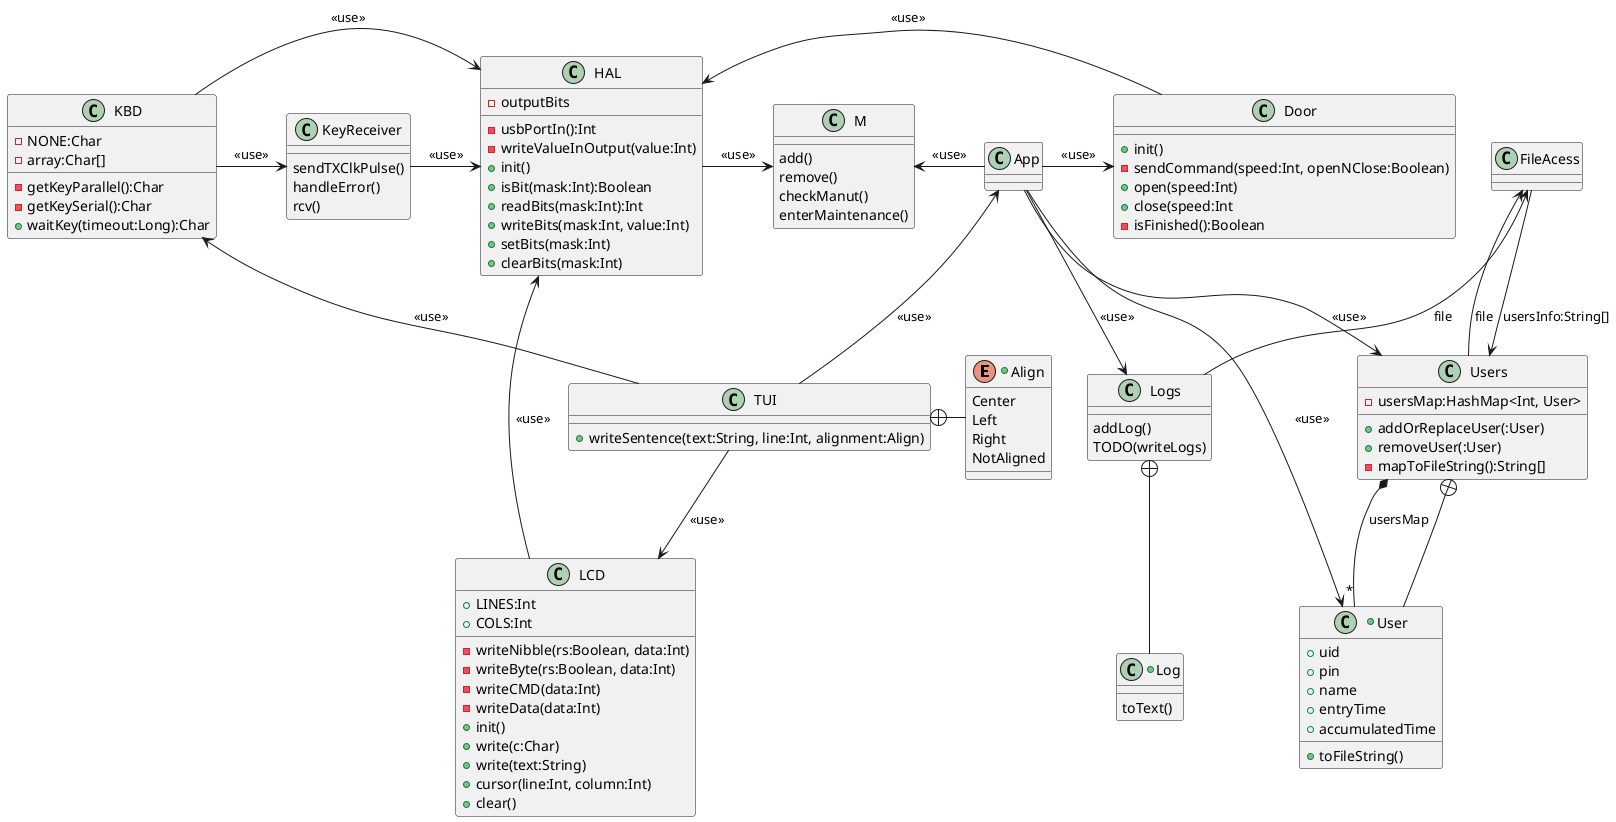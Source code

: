 @startuml

+enum Align{
    Center
    Left
    Right
    NotAligned
}

class App{
}

class TUI{
    +writeSentence(text:String, line:Int, alignment:Align)

}

class LCD{
    +LINES:Int
    +COLS:Int
    -writeNibble(rs:Boolean, data:Int)
    -writeByte(rs:Boolean, data:Int)
    -writeCMD(data:Int)
    -writeData(data:Int)
    +init()
    +write(c:Char)
    +write(text:String)
    +cursor(line:Int, column:Int)
    +clear()
}

class KBD{
    -NONE:Char
    -array:Char[]
    -getKeyParallel():Char
    -getKeySerial():Char
    +waitKey(timeout:Long):Char
}

class HAL{
    -outputBits
    -usbPortIn():Int
    -writeValueInOutput(value:Int)
    +init()
    +isBit(mask:Int):Boolean
    +readBits(mask:Int):Int
    +writeBits(mask:Int, value:Int)
    +setBits(mask:Int)
    +clearBits(mask:Int)
}

class Door{
    +init()
    -sendCommand(speed:Int, openNClose:Boolean)
    +open(speed:Int)
    +close(speed:Int
    -isFinished():Boolean
}

+class Log{
    toText()
}

class Logs{
    addLog()
    TODO(writeLogs)
}
class Users{
    -usersMap:HashMap<Int, User>
    +addOrReplaceUser(:User)
    +removeUser(:User)
    -mapToFileString():String[]
}

+class User{
    +uid
    +pin
    +name
    +entryTime
    +accumulatedTime
    +toFileString()
}

class M{
    add()
    remove()
    checkManut()
    enterMaintenance()
}

class KeyReceiver{
    sendTXClkPulse()
    handleError()
    rcv()
}

KBD -> HAL:<<use>>
LCD --> HAL:<<use>>
TUI +- Align
FileAcess <-- Users:file
FileAcess --> Users:usersInfo:String[]
FileAcess <-- Logs:file
Users *-- User:usersMap "*"
Users +-- User:"       "
App <-- TUI:<<use>>
App --> Users:<<use>>
App --> User:"<<use>>"
App --> Logs:<<use>>
App -> Door:<<use>>
KBD -> KeyReceiver:<<use>>
KeyReceiver -> HAL:<<use>>
TUI --> LCD:<<use>>
TUI -> KBD:<<use>>
HAL <- Door:<<use>>
Logs +-- Log
M <- App:<<use>>
HAL -> M:<<use>>
@enduml